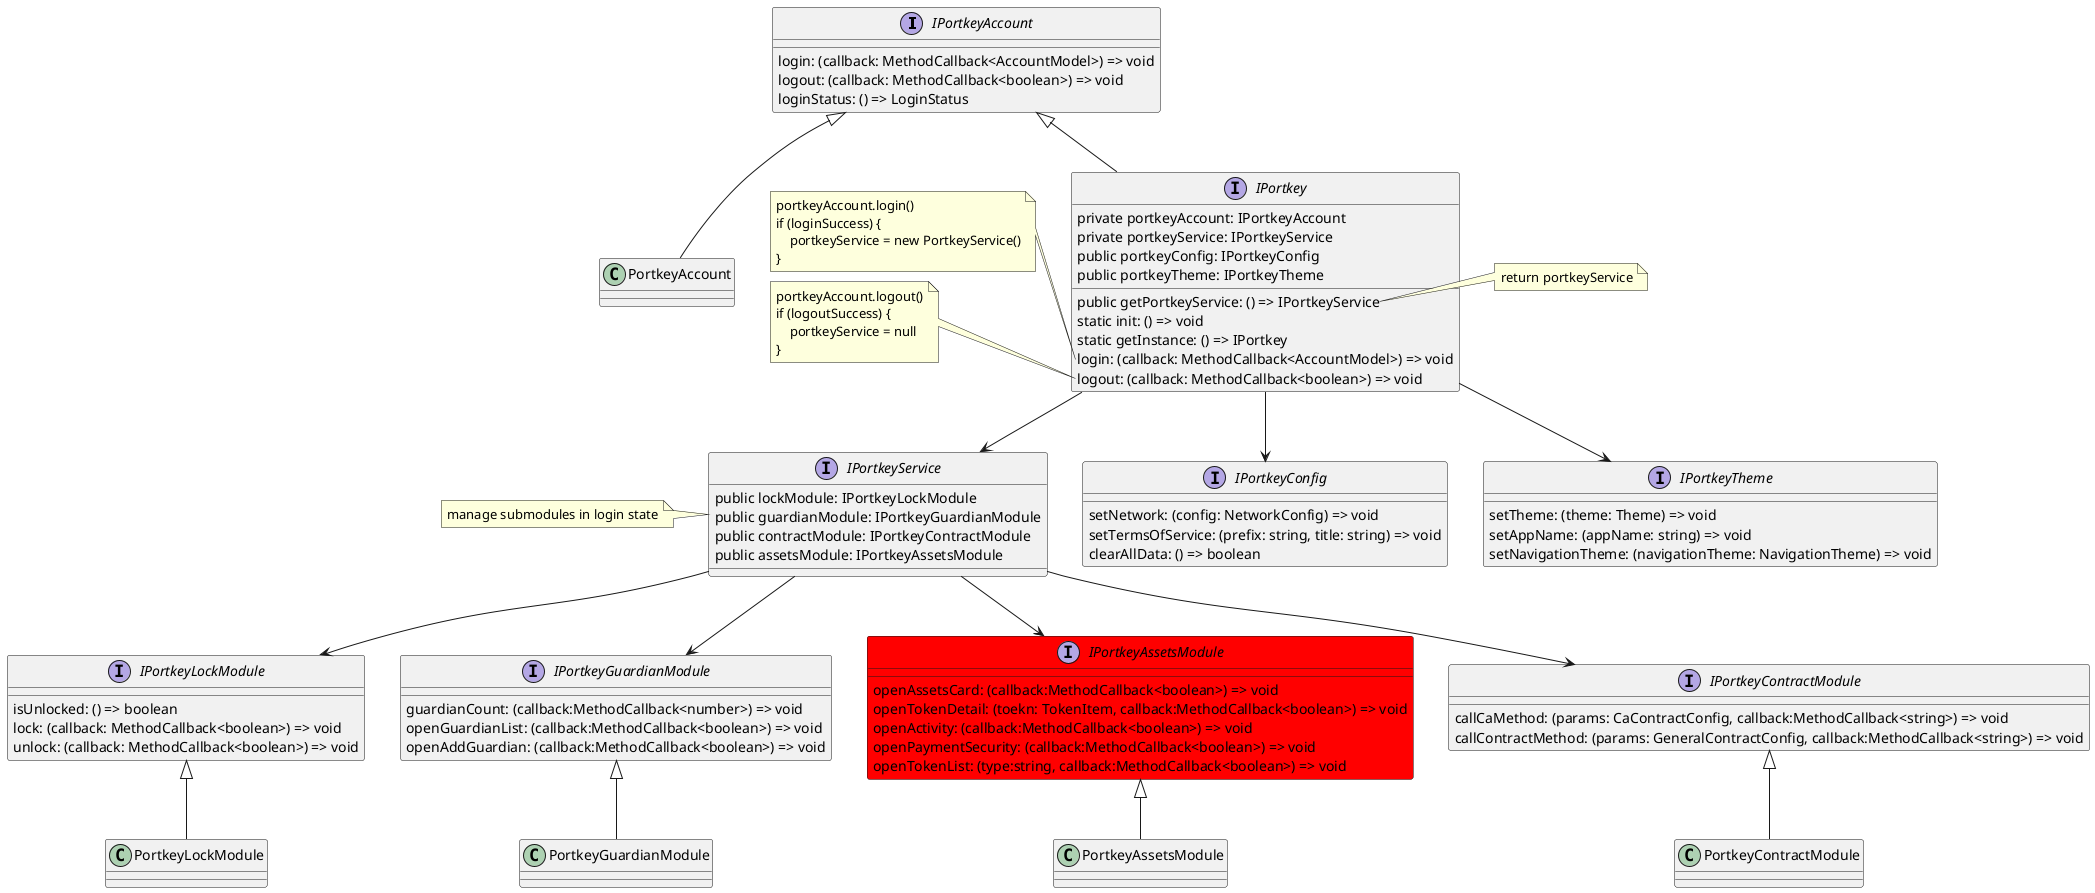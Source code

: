 @startuml module
interface IPortkeyAccount {
    login: (callback: MethodCallback<AccountModel>) => void
    logout: (callback: MethodCallback<boolean>) => void
    loginStatus: () => LoginStatus
}

interface IPortkeyLockModule{
    isUnlocked: () => boolean
    lock: (callback: MethodCallback<boolean>) => void
    unlock: (callback: MethodCallback<boolean>) => void
}

interface IPortkeyGuardianModule{
    guardianCount: (callback:MethodCallback<number>) => void
    openGuardianList: (callback:MethodCallback<boolean>) => void
    openAddGuardian: (callback:MethodCallback<boolean>) => void
}

interface IPortkeyAssetsModule #Red{
    openAssetsCard: (callback:MethodCallback<boolean>) => void
    openTokenDetail: (toekn: TokenItem, callback:MethodCallback<boolean>) => void
    openActivity: (callback:MethodCallback<boolean>) => void
    openPaymentSecurity: (callback:MethodCallback<boolean>) => void
    openTokenList: (type:string, callback:MethodCallback<boolean>) => void
}

interface IPortkeyContractModule {
    callCaMethod: (params: CaContractConfig, callback:MethodCallback<string>) => void
    callContractMethod: (params: GeneralContractConfig, callback:MethodCallback<string>) => void
}

interface IPortkeyConfig {
    setNetwork: (config: NetworkConfig) => void
    setTermsOfService: (prefix: string, title: string) => void
    clearAllData: () => boolean
}

interface IPortkeyTheme {
    setTheme: (theme: Theme) => void
    setAppName: (appName: string) => void
    setNavigationTheme: (navigationTheme: NavigationTheme) => void
}

interface IPortkeyService {
    public lockModule: IPortkeyLockModule
    public guardianModule: IPortkeyGuardianModule
    public contractModule: IPortkeyContractModule
    public assetsModule: IPortkeyAssetsModule
}

note left of IPortkeyService
    manage submodules in login state
end note

interface IPortkey implements IPortkeyAccount {
    private portkeyAccount: IPortkeyAccount
    private portkeyService: IPortkeyService
    public getPortkeyService: () => IPortkeyService
    public portkeyConfig: IPortkeyConfig
    public portkeyTheme: IPortkeyTheme

    static init: () => void
    static getInstance: () => IPortkey
    login: (callback: MethodCallback<AccountModel>) => void
    logout: (callback: MethodCallback<boolean>) => void
}

note right of IPortkey::getPortkeyService
    return portkeyService
end note

note left of IPortkey::login
    portkeyAccount.login()
    if (loginSuccess) {
        portkeyService = new PortkeyService()
    }
end note

note left of IPortkey::logout
    portkeyAccount.logout()
    if (logoutSuccess) {
        portkeyService = null
    }
end note

class PortkeyAccount extends IPortkeyAccount{
    
}

class PortkeyLockModule extends IPortkeyLockModule{
    
}

class PortkeyGuardianModule extends IPortkeyGuardianModule{
    
}

class PortkeyAssetsModule extends IPortkeyAssetsModule{
    
}

class PortkeyContractModule extends IPortkeyContractModule{
    
}

IPortkeyService --> IPortkeyLockModule
IPortkeyService --> IPortkeyGuardianModule
IPortkeyService --> IPortkeyContractModule
IPortkeyService --> IPortkeyAssetsModule
IPortkey --> IPortkeyService
IPortkey --> IPortkeyConfig
IPortkey --> IPortkeyTheme

@enduml